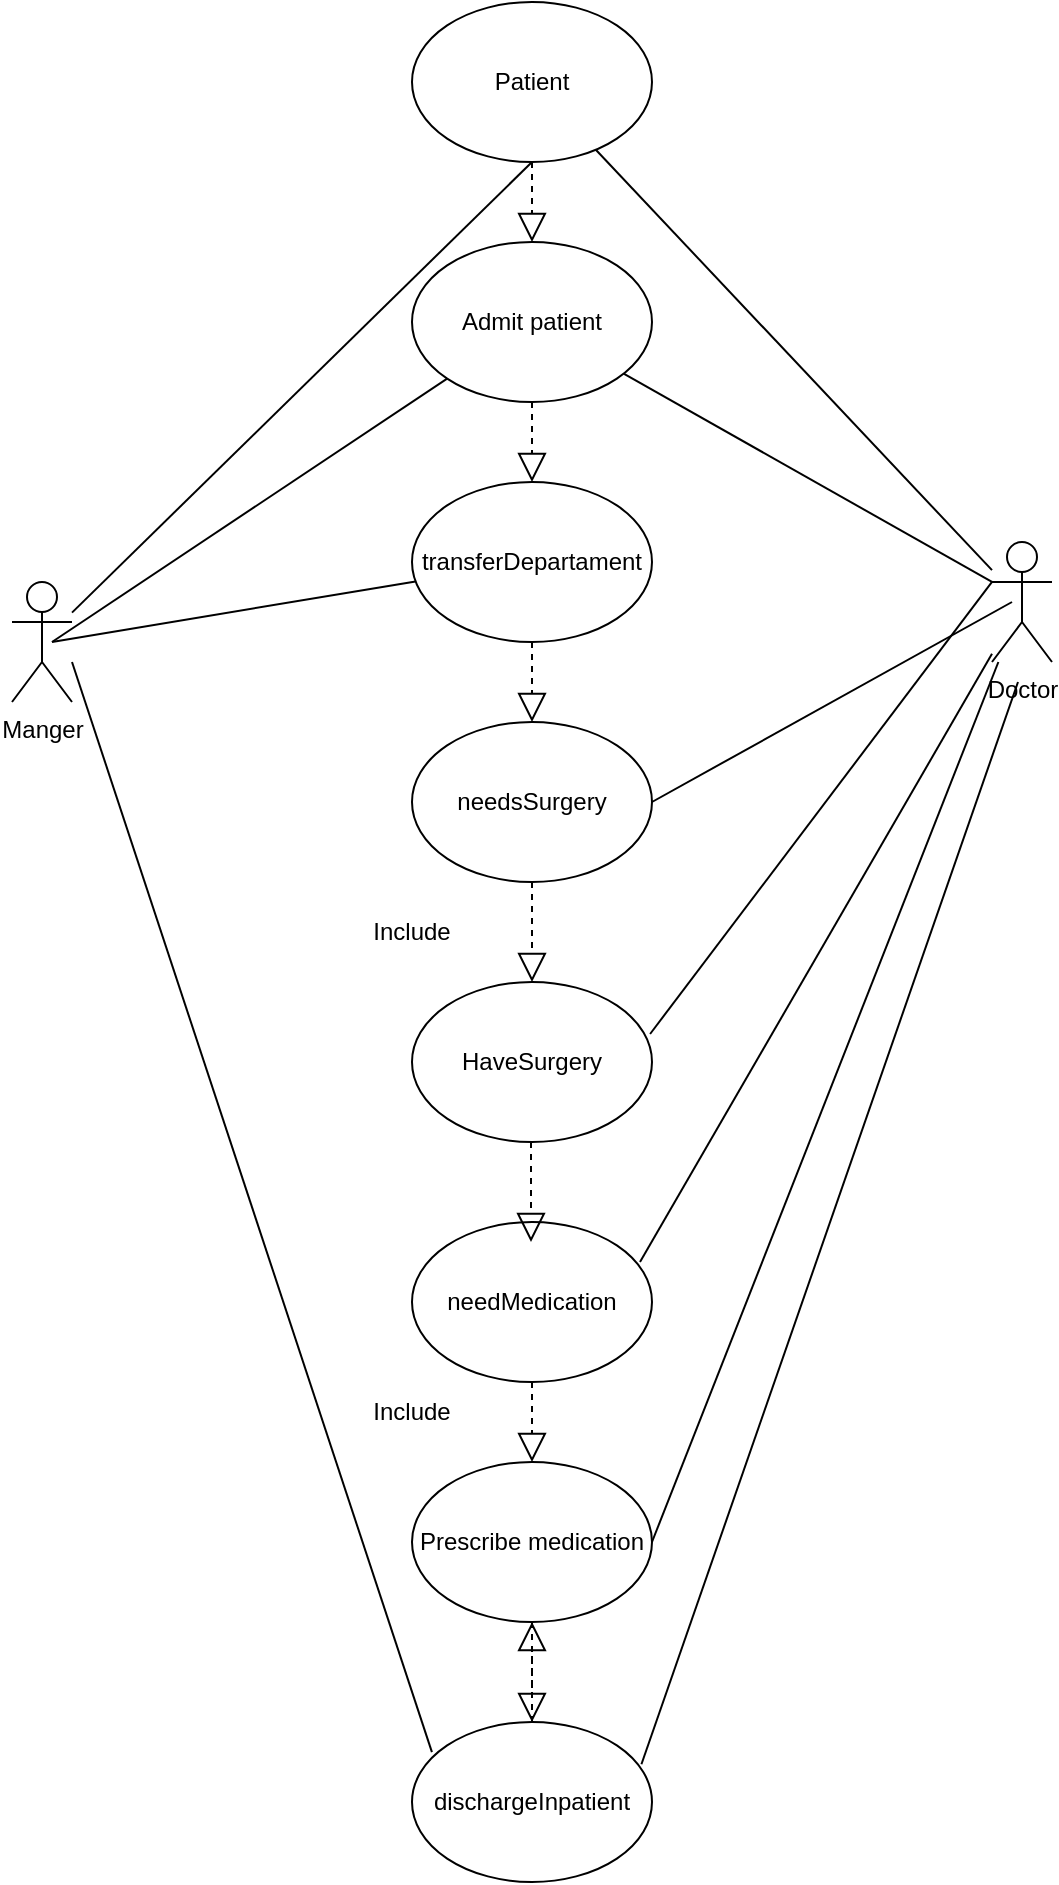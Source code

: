 <mxfile version="21.0.10" type="device"><diagram name="Página-1" id="PuIHgYHMbN7tUf7f8uC-"><mxGraphModel dx="2391" dy="1126" grid="1" gridSize="10" guides="1" tooltips="1" connect="1" arrows="1" fold="1" page="1" pageScale="1" pageWidth="827" pageHeight="1169" math="0" shadow="0"><root><mxCell id="0"/><mxCell id="1" parent="0"/><mxCell id="MojNg5XG5ijeELDYSHY2-1" value="Manger" style="shape=umlActor;verticalLabelPosition=bottom;verticalAlign=top;html=1;outlineConnect=0;" vertex="1" parent="1"><mxGeometry x="100" y="320" width="30" height="60" as="geometry"/></mxCell><mxCell id="MojNg5XG5ijeELDYSHY2-6" value="dischargeInpatient" style="ellipse;whiteSpace=wrap;html=1;" vertex="1" parent="1"><mxGeometry x="300" y="890" width="120" height="80" as="geometry"/></mxCell><mxCell id="MojNg5XG5ijeELDYSHY2-7" value="Patient" style="ellipse;whiteSpace=wrap;html=1;" vertex="1" parent="1"><mxGeometry x="300" y="30" width="120" height="80" as="geometry"/></mxCell><mxCell id="MojNg5XG5ijeELDYSHY2-8" value="needMedication" style="ellipse;whiteSpace=wrap;html=1;" vertex="1" parent="1"><mxGeometry x="300" y="640" width="120" height="80" as="geometry"/></mxCell><mxCell id="MojNg5XG5ijeELDYSHY2-9" value="needsSurgery" style="ellipse;whiteSpace=wrap;html=1;" vertex="1" parent="1"><mxGeometry x="300" y="390" width="120" height="80" as="geometry"/></mxCell><mxCell id="MojNg5XG5ijeELDYSHY2-10" value="transferDepartament" style="ellipse;whiteSpace=wrap;html=1;" vertex="1" parent="1"><mxGeometry x="300" y="270" width="120" height="80" as="geometry"/></mxCell><mxCell id="MojNg5XG5ijeELDYSHY2-11" value="HaveSurgery" style="ellipse;whiteSpace=wrap;html=1;" vertex="1" parent="1"><mxGeometry x="300" y="520" width="120" height="80" as="geometry"/></mxCell><mxCell id="MojNg5XG5ijeELDYSHY2-12" value="Prescribe medication" style="ellipse;whiteSpace=wrap;html=1;" vertex="1" parent="1"><mxGeometry x="300" y="760" width="120" height="80" as="geometry"/></mxCell><mxCell id="MojNg5XG5ijeELDYSHY2-15" value="" style="endArrow=none;html=1;rounded=0;" edge="1" parent="1" target="MojNg5XG5ijeELDYSHY2-18"><mxGeometry width="50" height="50" relative="1" as="geometry"><mxPoint x="120" y="350" as="sourcePoint"/><mxPoint x="170" y="300" as="targetPoint"/></mxGeometry></mxCell><mxCell id="MojNg5XG5ijeELDYSHY2-18" value="Admit patient" style="ellipse;whiteSpace=wrap;html=1;" vertex="1" parent="1"><mxGeometry x="300" y="150" width="120" height="80" as="geometry"/></mxCell><mxCell id="MojNg5XG5ijeELDYSHY2-19" value="Doctor" style="shape=umlActor;verticalLabelPosition=bottom;verticalAlign=top;html=1;outlineConnect=0;" vertex="1" parent="1"><mxGeometry x="590" y="300" width="30" height="60" as="geometry"/></mxCell><mxCell id="MojNg5XG5ijeELDYSHY2-20" value="" style="endArrow=none;html=1;rounded=0;exitX=0;exitY=0.333;exitDx=0;exitDy=0;exitPerimeter=0;" edge="1" parent="1" source="MojNg5XG5ijeELDYSHY2-19" target="MojNg5XG5ijeELDYSHY2-18"><mxGeometry width="50" height="50" relative="1" as="geometry"><mxPoint x="550" y="300" as="sourcePoint"/><mxPoint x="728" y="110" as="targetPoint"/></mxGeometry></mxCell><mxCell id="MojNg5XG5ijeELDYSHY2-21" value="" style="endArrow=none;html=1;rounded=0;entryX=0.5;entryY=1;entryDx=0;entryDy=0;" edge="1" parent="1" source="MojNg5XG5ijeELDYSHY2-1" target="MojNg5XG5ijeELDYSHY2-7"><mxGeometry width="50" height="50" relative="1" as="geometry"><mxPoint x="350" y="230" as="sourcePoint"/><mxPoint x="400" y="180" as="targetPoint"/></mxGeometry></mxCell><mxCell id="MojNg5XG5ijeELDYSHY2-24" value="" style="endArrow=block;dashed=1;endFill=0;endSize=12;html=1;rounded=0;entryX=0.5;entryY=0;entryDx=0;entryDy=0;" edge="1" parent="1" source="MojNg5XG5ijeELDYSHY2-10" target="MojNg5XG5ijeELDYSHY2-9"><mxGeometry width="160" relative="1" as="geometry"><mxPoint x="360" y="440" as="sourcePoint"/><mxPoint x="360" y="600" as="targetPoint"/></mxGeometry></mxCell><mxCell id="MojNg5XG5ijeELDYSHY2-25" value="" style="endArrow=block;dashed=1;endFill=0;endSize=12;html=1;rounded=0;entryX=0.5;entryY=0;entryDx=0;entryDy=0;exitX=0.5;exitY=1;exitDx=0;exitDy=0;" edge="1" parent="1" source="MojNg5XG5ijeELDYSHY2-9" target="MojNg5XG5ijeELDYSHY2-11"><mxGeometry width="160" relative="1" as="geometry"><mxPoint x="359.5" y="540" as="sourcePoint"/><mxPoint x="359.5" y="600" as="targetPoint"/></mxGeometry></mxCell><mxCell id="MojNg5XG5ijeELDYSHY2-29" value="" style="endArrow=block;dashed=1;endFill=0;endSize=12;html=1;rounded=0;entryX=0.5;entryY=0;entryDx=0;entryDy=0;exitX=0.5;exitY=1;exitDx=0;exitDy=0;" edge="1" parent="1"><mxGeometry width="160" relative="1" as="geometry"><mxPoint x="359.5" y="600" as="sourcePoint"/><mxPoint x="359.5" y="650" as="targetPoint"/></mxGeometry></mxCell><mxCell id="MojNg5XG5ijeELDYSHY2-35" value="" style="endArrow=block;dashed=1;endFill=0;endSize=12;html=1;rounded=0;exitX=0.5;exitY=1;exitDx=0;exitDy=0;" edge="1" parent="1" source="MojNg5XG5ijeELDYSHY2-18"><mxGeometry width="160" relative="1" as="geometry"><mxPoint x="360" y="250" as="sourcePoint"/><mxPoint x="360" y="270" as="targetPoint"/></mxGeometry></mxCell><mxCell id="MojNg5XG5ijeELDYSHY2-40" value="" style="endArrow=block;dashed=1;endFill=0;endSize=12;html=1;rounded=0;entryX=0.5;entryY=0;entryDx=0;entryDy=0;exitX=0.5;exitY=1;exitDx=0;exitDy=0;" edge="1" parent="1" source="MojNg5XG5ijeELDYSHY2-8" target="MojNg5XG5ijeELDYSHY2-12"><mxGeometry width="160" relative="1" as="geometry"><mxPoint x="370" y="770" as="sourcePoint"/><mxPoint x="370" y="730" as="targetPoint"/><Array as="points"/></mxGeometry></mxCell><mxCell id="MojNg5XG5ijeELDYSHY2-41" value="" style="endArrow=block;dashed=1;endFill=0;endSize=12;html=1;rounded=0;entryX=0.5;entryY=1;entryDx=0;entryDy=0;exitX=0.5;exitY=0;exitDx=0;exitDy=0;" edge="1" parent="1" source="MojNg5XG5ijeELDYSHY2-6" target="MojNg5XG5ijeELDYSHY2-12"><mxGeometry width="160" relative="1" as="geometry"><mxPoint x="370" y="730" as="sourcePoint"/><mxPoint x="370" y="770" as="targetPoint"/><Array as="points"/></mxGeometry></mxCell><mxCell id="MojNg5XG5ijeELDYSHY2-42" value="" style="endArrow=block;dashed=1;endFill=0;endSize=12;html=1;rounded=0;entryX=0.5;entryY=0;entryDx=0;entryDy=0;" edge="1" parent="1" target="MojNg5XG5ijeELDYSHY2-6"><mxGeometry width="160" relative="1" as="geometry"><mxPoint x="360" y="840" as="sourcePoint"/><mxPoint x="370" y="850" as="targetPoint"/><Array as="points"/></mxGeometry></mxCell><mxCell id="MojNg5XG5ijeELDYSHY2-43" value="" style="endArrow=none;html=1;rounded=0;entryX=0.992;entryY=0.325;entryDx=0;entryDy=0;entryPerimeter=0;exitX=0;exitY=0.333;exitDx=0;exitDy=0;exitPerimeter=0;" edge="1" parent="1" source="MojNg5XG5ijeELDYSHY2-19" target="MojNg5XG5ijeELDYSHY2-11"><mxGeometry width="50" height="50" relative="1" as="geometry"><mxPoint x="560" y="310" as="sourcePoint"/><mxPoint x="415" y="226" as="targetPoint"/></mxGeometry></mxCell><mxCell id="MojNg5XG5ijeELDYSHY2-44" value="" style="endArrow=none;html=1;rounded=0;" edge="1" parent="1" source="MojNg5XG5ijeELDYSHY2-19"><mxGeometry width="50" height="50" relative="1" as="geometry"><mxPoint x="565" y="884" as="sourcePoint"/><mxPoint x="420" y="800" as="targetPoint"/></mxGeometry></mxCell><mxCell id="MojNg5XG5ijeELDYSHY2-45" value="" style="endArrow=none;html=1;rounded=0;" edge="1" parent="1" source="MojNg5XG5ijeELDYSHY2-19"><mxGeometry width="50" height="50" relative="1" as="geometry"><mxPoint x="564" y="200" as="sourcePoint"/><mxPoint x="414" y="660" as="targetPoint"/></mxGeometry></mxCell><mxCell id="MojNg5XG5ijeELDYSHY2-46" value="" style="endArrow=none;html=1;rounded=0;" edge="1" parent="1" target="MojNg5XG5ijeELDYSHY2-10"><mxGeometry width="50" height="50" relative="1" as="geometry"><mxPoint x="120" y="350" as="sourcePoint"/><mxPoint x="328" y="228" as="targetPoint"/></mxGeometry></mxCell><mxCell id="MojNg5XG5ijeELDYSHY2-47" value="" style="endArrow=none;html=1;rounded=0;" edge="1" parent="1" source="MojNg5XG5ijeELDYSHY2-19" target="MojNg5XG5ijeELDYSHY2-7"><mxGeometry width="50" height="50" relative="1" as="geometry"><mxPoint x="560" y="310" as="sourcePoint"/><mxPoint x="415" y="226" as="targetPoint"/></mxGeometry></mxCell><mxCell id="MojNg5XG5ijeELDYSHY2-48" value="" style="endArrow=none;html=1;rounded=0;entryX=0.083;entryY=0.188;entryDx=0;entryDy=0;entryPerimeter=0;" edge="1" parent="1" target="MojNg5XG5ijeELDYSHY2-6"><mxGeometry width="50" height="50" relative="1" as="geometry"><mxPoint x="130" y="360" as="sourcePoint"/><mxPoint x="230" y="790" as="targetPoint"/></mxGeometry></mxCell><mxCell id="MojNg5XG5ijeELDYSHY2-50" value="" style="endArrow=none;html=1;rounded=0;entryX=1;entryY=0.5;entryDx=0;entryDy=0;exitX=0;exitY=0.333;exitDx=0;exitDy=0;exitPerimeter=0;" edge="1" parent="1" target="MojNg5XG5ijeELDYSHY2-9"><mxGeometry width="50" height="50" relative="1" as="geometry"><mxPoint x="600" y="330" as="sourcePoint"/><mxPoint x="429" y="556" as="targetPoint"/></mxGeometry></mxCell><mxCell id="MojNg5XG5ijeELDYSHY2-52" value="Include" style="text;html=1;strokeColor=none;fillColor=none;align=center;verticalAlign=middle;whiteSpace=wrap;rounded=0;" vertex="1" parent="1"><mxGeometry x="270" y="480" width="60" height="30" as="geometry"/></mxCell><mxCell id="MojNg5XG5ijeELDYSHY2-53" value="Include" style="text;html=1;strokeColor=none;fillColor=none;align=center;verticalAlign=middle;whiteSpace=wrap;rounded=0;" vertex="1" parent="1"><mxGeometry x="270" y="720" width="60" height="30" as="geometry"/></mxCell><mxCell id="MojNg5XG5ijeELDYSHY2-54" value="" style="endArrow=block;dashed=1;endFill=0;endSize=12;html=1;rounded=0;entryX=0.5;entryY=0;entryDx=0;entryDy=0;" edge="1" parent="1" source="MojNg5XG5ijeELDYSHY2-7" target="MojNg5XG5ijeELDYSHY2-18"><mxGeometry width="160" relative="1" as="geometry"><mxPoint x="360" y="140" as="sourcePoint"/><mxPoint x="370" y="280" as="targetPoint"/></mxGeometry></mxCell><mxCell id="MojNg5XG5ijeELDYSHY2-55" value="" style="endArrow=none;html=1;rounded=0;entryX=0.956;entryY=0.264;entryDx=0;entryDy=0;entryPerimeter=0;" edge="1" parent="1" target="MojNg5XG5ijeELDYSHY2-6"><mxGeometry width="50" height="50" relative="1" as="geometry"><mxPoint x="603" y="370" as="sourcePoint"/><mxPoint x="430" y="810" as="targetPoint"/></mxGeometry></mxCell></root></mxGraphModel></diagram></mxfile>